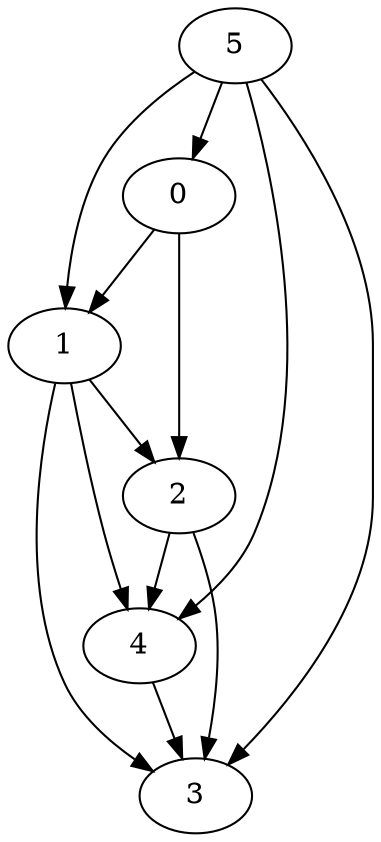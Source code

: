 strict digraph "" {
	0	 [pos="25.84720253944397,50.94403624534607"];
	1	 [pos="85.56310534477234,69.70832347869873"];
	0 -> 1;
	2	 [pos="21.34498804807663,6.969915330410004"];
	0 -> 2;
	1 -> 2;
	3	 [pos="0.3006570739671588,5.461233854293823"];
	1 -> 3;
	4	 [pos="7.992237061262131,79.31718826293945"];
	1 -> 4;
	2 -> 3;
	2 -> 4;
	4 -> 3;
	5	 [pos="53.58604192733765,69.95036005973816"];
	5 -> 0;
	5 -> 1;
	5 -> 3;
	5 -> 4;
}
